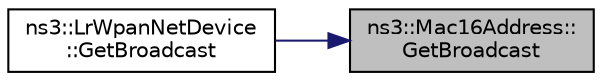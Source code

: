 digraph "ns3::Mac16Address::GetBroadcast"
{
 // LATEX_PDF_SIZE
  edge [fontname="Helvetica",fontsize="10",labelfontname="Helvetica",labelfontsize="10"];
  node [fontname="Helvetica",fontsize="10",shape=record];
  rankdir="RL";
  Node1 [label="ns3::Mac16Address::\lGetBroadcast",height=0.2,width=0.4,color="black", fillcolor="grey75", style="filled", fontcolor="black",tooltip=" "];
  Node1 -> Node2 [dir="back",color="midnightblue",fontsize="10",style="solid",fontname="Helvetica"];
  Node2 [label="ns3::LrWpanNetDevice\l::GetBroadcast",height=0.2,width=0.4,color="black", fillcolor="white", style="filled",URL="$classns3_1_1_lr_wpan_net_device.html#aa05e515ac92026f87709af99db91fee6",tooltip=" "];
}
